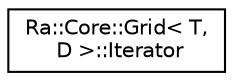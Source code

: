 digraph "Graphical Class Hierarchy"
{
 // INTERACTIVE_SVG=YES
 // LATEX_PDF_SIZE
  edge [fontname="Helvetica",fontsize="10",labelfontname="Helvetica",labelfontsize="10"];
  node [fontname="Helvetica",fontsize="10",shape=record];
  rankdir="LR";
  Node0 [label="Ra::Core::Grid\< T,\l D \>::Iterator",height=0.2,width=0.4,color="black", fillcolor="white", style="filled",URL="$classRa_1_1Core_1_1Grid_1_1Iterator.html",tooltip="A vector of signed offsets."];
}
